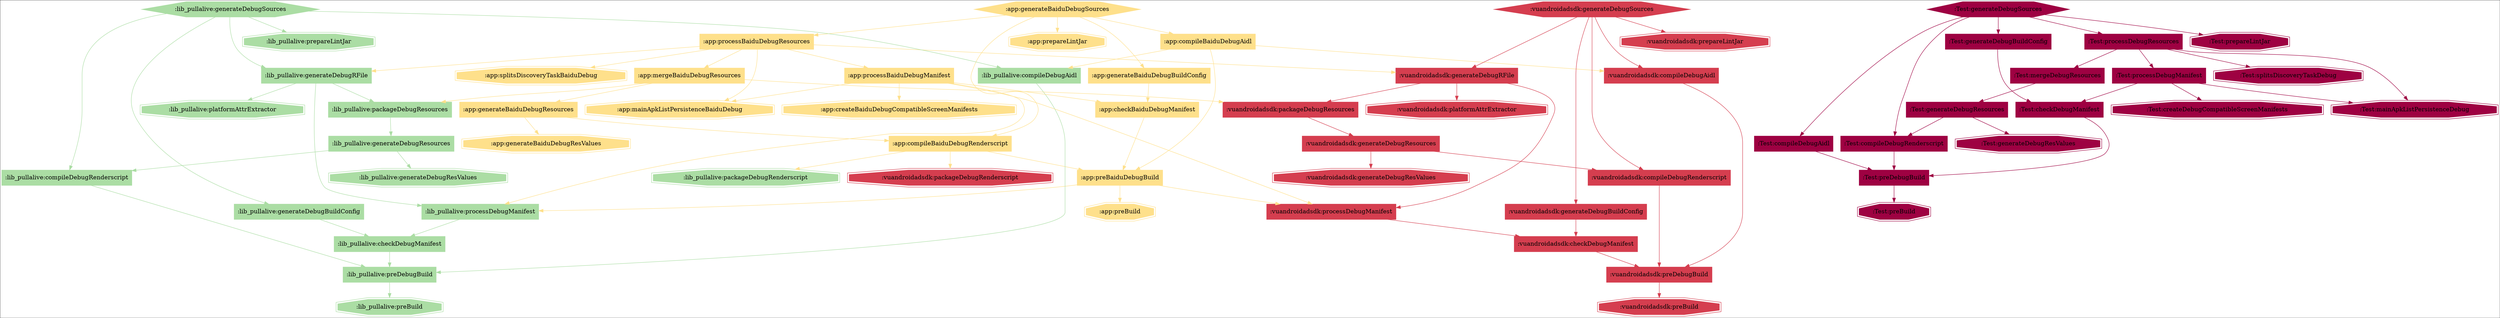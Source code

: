 digraph compile { 
colorscheme=spectral11;
rankdir=TB;
splines=spline;
":app:generateBaiduDebugSources" -> ":app:compileBaiduDebugAidl" [colorscheme="spectral11",color=5];
":app:generateBaiduDebugSources" -> ":app:compileBaiduDebugRenderscript" [colorscheme="spectral11",color=5];
":app:generateBaiduDebugSources" -> ":app:generateBaiduDebugBuildConfig" [colorscheme="spectral11",color=5];
":app:generateBaiduDebugSources" -> ":app:prepareLintJar" [colorscheme="spectral11",color=5];
":app:generateBaiduDebugSources" -> ":app:processBaiduDebugResources" [colorscheme="spectral11",color=5];
":app:generateBaiduDebugSources" [shape="hexagon",colorscheme="spectral11",style=filled,color=5];
":app:compileBaiduDebugAidl" -> ":app:preBaiduDebugBuild" [colorscheme="spectral11",color=5];
":app:compileBaiduDebugAidl" -> ":lib_pullalive:compileDebugAidl" [colorscheme="spectral11",color=5];
":app:compileBaiduDebugAidl" -> ":vuandroidadsdk:compileDebugAidl" [colorscheme="spectral11",color=5];
":app:compileBaiduDebugAidl" [shape="box",colorscheme="spectral11",style=filled,color=5];
":app:compileBaiduDebugRenderscript" -> ":app:preBaiduDebugBuild" [colorscheme="spectral11",color=5];
":app:compileBaiduDebugRenderscript" -> ":lib_pullalive:packageDebugRenderscript" [colorscheme="spectral11",color=5];
":app:compileBaiduDebugRenderscript" -> ":vuandroidadsdk:packageDebugRenderscript" [colorscheme="spectral11",color=5];
":app:compileBaiduDebugRenderscript" [shape="box",colorscheme="spectral11",style=filled,color=5];
":app:generateBaiduDebugBuildConfig" -> ":app:checkBaiduDebugManifest" [colorscheme="spectral11",color=5];
":app:generateBaiduDebugBuildConfig" [shape="box",colorscheme="spectral11",style=filled,color=5];
":app:prepareLintJar" [shape="doubleoctagon",colorscheme="spectral11",style=filled,color=5];
":app:processBaiduDebugResources" -> ":app:mainApkListPersistenceBaiduDebug" [colorscheme="spectral11",color=5];
":app:processBaiduDebugResources" -> ":app:mergeBaiduDebugResources" [colorscheme="spectral11",color=5];
":app:processBaiduDebugResources" -> ":app:processBaiduDebugManifest" [colorscheme="spectral11",color=5];
":app:processBaiduDebugResources" -> ":app:splitsDiscoveryTaskBaiduDebug" [colorscheme="spectral11",color=5];
":app:processBaiduDebugResources" -> ":lib_pullalive:generateDebugRFile" [colorscheme="spectral11",color=5];
":app:processBaiduDebugResources" -> ":vuandroidadsdk:generateDebugRFile" [colorscheme="spectral11",color=5];
":app:processBaiduDebugResources" [shape="box",colorscheme="spectral11",style=filled,color=5];
":app:preBaiduDebugBuild" -> ":app:preBuild" [colorscheme="spectral11",color=5];
":app:preBaiduDebugBuild" -> ":lib_pullalive:processDebugManifest" [colorscheme="spectral11",color=5];
":app:preBaiduDebugBuild" -> ":vuandroidadsdk:processDebugManifest" [colorscheme="spectral11",color=5];
":app:preBaiduDebugBuild" [shape="box",colorscheme="spectral11",style=filled,color=5];
":lib_pullalive:compileDebugAidl" -> ":lib_pullalive:preDebugBuild" [colorscheme="spectral11",color=8];
":lib_pullalive:compileDebugAidl" [shape="box",colorscheme="spectral11",style=filled,color=8];
":vuandroidadsdk:compileDebugAidl" -> ":vuandroidadsdk:preDebugBuild" [colorscheme="spectral11",color=2];
":vuandroidadsdk:compileDebugAidl" [shape="box",colorscheme="spectral11",style=filled,color=2];
":lib_pullalive:packageDebugRenderscript" [shape="doubleoctagon",colorscheme="spectral11",style=filled,color=8];
":vuandroidadsdk:packageDebugRenderscript" [shape="doubleoctagon",colorscheme="spectral11",style=filled,color=2];
":app:checkBaiduDebugManifest" -> ":app:preBaiduDebugBuild" [colorscheme="spectral11",color=5];
":app:checkBaiduDebugManifest" [shape="box",colorscheme="spectral11",style=filled,color=5];
":app:mainApkListPersistenceBaiduDebug" [shape="doubleoctagon",colorscheme="spectral11",style=filled,color=5];
":app:mergeBaiduDebugResources" -> ":app:generateBaiduDebugResources" [colorscheme="spectral11",color=5];
":app:mergeBaiduDebugResources" -> ":lib_pullalive:packageDebugResources" [colorscheme="spectral11",color=5];
":app:mergeBaiduDebugResources" -> ":vuandroidadsdk:packageDebugResources" [colorscheme="spectral11",color=5];
":app:mergeBaiduDebugResources" [shape="box",colorscheme="spectral11",style=filled,color=5];
":app:processBaiduDebugManifest" -> ":app:checkBaiduDebugManifest" [colorscheme="spectral11",color=5];
":app:processBaiduDebugManifest" -> ":app:createBaiduDebugCompatibleScreenManifests" [colorscheme="spectral11",color=5];
":app:processBaiduDebugManifest" -> ":app:mainApkListPersistenceBaiduDebug" [colorscheme="spectral11",color=5];
":app:processBaiduDebugManifest" -> ":lib_pullalive:processDebugManifest" [colorscheme="spectral11",color=5];
":app:processBaiduDebugManifest" -> ":vuandroidadsdk:processDebugManifest" [colorscheme="spectral11",color=5];
":app:processBaiduDebugManifest" [shape="box",colorscheme="spectral11",style=filled,color=5];
":app:splitsDiscoveryTaskBaiduDebug" [shape="doubleoctagon",colorscheme="spectral11",style=filled,color=5];
":lib_pullalive:generateDebugRFile" -> ":lib_pullalive:packageDebugResources" [colorscheme="spectral11",color=8];
":lib_pullalive:generateDebugRFile" -> ":lib_pullalive:platformAttrExtractor" [colorscheme="spectral11",color=8];
":lib_pullalive:generateDebugRFile" -> ":lib_pullalive:processDebugManifest" [colorscheme="spectral11",color=8];
":lib_pullalive:generateDebugRFile" [shape="box",colorscheme="spectral11",style=filled,color=8];
":vuandroidadsdk:generateDebugRFile" -> ":vuandroidadsdk:packageDebugResources" [colorscheme="spectral11",color=2];
":vuandroidadsdk:generateDebugRFile" -> ":vuandroidadsdk:platformAttrExtractor" [colorscheme="spectral11",color=2];
":vuandroidadsdk:generateDebugRFile" -> ":vuandroidadsdk:processDebugManifest" [colorscheme="spectral11",color=2];
":vuandroidadsdk:generateDebugRFile" [shape="box",colorscheme="spectral11",style=filled,color=2];
":app:preBuild" [shape="doubleoctagon",colorscheme="spectral11",style=filled,color=5];
":lib_pullalive:processDebugManifest" -> ":lib_pullalive:checkDebugManifest" [colorscheme="spectral11",color=8];
":lib_pullalive:processDebugManifest" [shape="box",colorscheme="spectral11",style=filled,color=8];
":vuandroidadsdk:processDebugManifest" -> ":vuandroidadsdk:checkDebugManifest" [colorscheme="spectral11",color=2];
":vuandroidadsdk:processDebugManifest" [shape="box",colorscheme="spectral11",style=filled,color=2];
":lib_pullalive:preDebugBuild" -> ":lib_pullalive:preBuild" [colorscheme="spectral11",color=8];
":lib_pullalive:preDebugBuild" [shape="box",colorscheme="spectral11",style=filled,color=8];
":vuandroidadsdk:preDebugBuild" -> ":vuandroidadsdk:preBuild" [colorscheme="spectral11",color=2];
":vuandroidadsdk:preDebugBuild" [shape="box",colorscheme="spectral11",style=filled,color=2];
":app:generateBaiduDebugResources" -> ":app:compileBaiduDebugRenderscript" [colorscheme="spectral11",color=5];
":app:generateBaiduDebugResources" -> ":app:generateBaiduDebugResValues" [colorscheme="spectral11",color=5];
":app:generateBaiduDebugResources" [shape="box",colorscheme="spectral11",style=filled,color=5];
":lib_pullalive:packageDebugResources" -> ":lib_pullalive:generateDebugResources" [colorscheme="spectral11",color=8];
":lib_pullalive:packageDebugResources" [shape="box",colorscheme="spectral11",style=filled,color=8];
":vuandroidadsdk:packageDebugResources" -> ":vuandroidadsdk:generateDebugResources" [colorscheme="spectral11",color=2];
":vuandroidadsdk:packageDebugResources" [shape="box",colorscheme="spectral11",style=filled,color=2];
":app:createBaiduDebugCompatibleScreenManifests" [shape="doubleoctagon",colorscheme="spectral11",style=filled,color=5];
":lib_pullalive:platformAttrExtractor" [shape="doubleoctagon",colorscheme="spectral11",style=filled,color=8];
":vuandroidadsdk:platformAttrExtractor" [shape="doubleoctagon",colorscheme="spectral11",style=filled,color=2];
":lib_pullalive:checkDebugManifest" -> ":lib_pullalive:preDebugBuild" [colorscheme="spectral11",color=8];
":lib_pullalive:checkDebugManifest" [shape="box",colorscheme="spectral11",style=filled,color=8];
":vuandroidadsdk:checkDebugManifest" -> ":vuandroidadsdk:preDebugBuild" [colorscheme="spectral11",color=2];
":vuandroidadsdk:checkDebugManifest" [shape="box",colorscheme="spectral11",style=filled,color=2];
":lib_pullalive:preBuild" [shape="doubleoctagon",colorscheme="spectral11",style=filled,color=8];
":vuandroidadsdk:preBuild" [shape="doubleoctagon",colorscheme="spectral11",style=filled,color=2];
":app:generateBaiduDebugResValues" [shape="doubleoctagon",colorscheme="spectral11",style=filled,color=5];
":lib_pullalive:generateDebugResources" -> ":lib_pullalive:compileDebugRenderscript" [colorscheme="spectral11",color=8];
":lib_pullalive:generateDebugResources" -> ":lib_pullalive:generateDebugResValues" [colorscheme="spectral11",color=8];
":lib_pullalive:generateDebugResources" [shape="box",colorscheme="spectral11",style=filled,color=8];
":vuandroidadsdk:generateDebugResources" -> ":vuandroidadsdk:compileDebugRenderscript" [colorscheme="spectral11",color=2];
":vuandroidadsdk:generateDebugResources" -> ":vuandroidadsdk:generateDebugResValues" [colorscheme="spectral11",color=2];
":vuandroidadsdk:generateDebugResources" [shape="box",colorscheme="spectral11",style=filled,color=2];
":lib_pullalive:compileDebugRenderscript" -> ":lib_pullalive:preDebugBuild" [colorscheme="spectral11",color=8];
":lib_pullalive:compileDebugRenderscript" [shape="box",colorscheme="spectral11",style=filled,color=8];
":lib_pullalive:generateDebugResValues" [shape="doubleoctagon",colorscheme="spectral11",style=filled,color=8];
":vuandroidadsdk:compileDebugRenderscript" -> ":vuandroidadsdk:preDebugBuild" [colorscheme="spectral11",color=2];
":vuandroidadsdk:compileDebugRenderscript" [shape="box",colorscheme="spectral11",style=filled,color=2];
":vuandroidadsdk:generateDebugResValues" [shape="doubleoctagon",colorscheme="spectral11",style=filled,color=2];
":lib_pullalive:generateDebugSources" -> ":lib_pullalive:compileDebugAidl" [colorscheme="spectral11",color=8];
":lib_pullalive:generateDebugSources" -> ":lib_pullalive:compileDebugRenderscript" [colorscheme="spectral11",color=8];
":lib_pullalive:generateDebugSources" -> ":lib_pullalive:generateDebugBuildConfig" [colorscheme="spectral11",color=8];
":lib_pullalive:generateDebugSources" -> ":lib_pullalive:generateDebugRFile" [colorscheme="spectral11",color=8];
":lib_pullalive:generateDebugSources" -> ":lib_pullalive:prepareLintJar" [colorscheme="spectral11",color=8];
":lib_pullalive:generateDebugSources" [shape="hexagon",colorscheme="spectral11",style=filled,color=8];
":lib_pullalive:compileDebugAidl" [shape="box",colorscheme="spectral11",style=filled,color=8];
":lib_pullalive:compileDebugRenderscript" [shape="box",colorscheme="spectral11",style=filled,color=8];
":lib_pullalive:generateDebugBuildConfig" -> ":lib_pullalive:checkDebugManifest" [colorscheme="spectral11",color=8];
":lib_pullalive:generateDebugBuildConfig" [shape="box",colorscheme="spectral11",style=filled,color=8];
":lib_pullalive:generateDebugRFile" [shape="box",colorscheme="spectral11",style=filled,color=8];
":lib_pullalive:prepareLintJar" [shape="doubleoctagon",colorscheme="spectral11",style=filled,color=8];
":lib_pullalive:preDebugBuild" [shape="box",colorscheme="spectral11",style=filled,color=8];
":lib_pullalive:checkDebugManifest" [shape="box",colorscheme="spectral11",style=filled,color=8];
":lib_pullalive:packageDebugResources" [shape="box",colorscheme="spectral11",style=filled,color=8];
":lib_pullalive:platformAttrExtractor" [shape="doubleoctagon",colorscheme="spectral11",style=filled,color=8];
":lib_pullalive:processDebugManifest" [shape="box",colorscheme="spectral11",style=filled,color=8];
":lib_pullalive:preBuild" [shape="doubleoctagon",colorscheme="spectral11",style=filled,color=8];
":lib_pullalive:generateDebugResources" [shape="box",colorscheme="spectral11",style=filled,color=8];
":lib_pullalive:generateDebugResValues" [shape="doubleoctagon",colorscheme="spectral11",style=filled,color=8];
":Test:generateDebugSources" -> ":Test:compileDebugAidl" [colorscheme="spectral11",color=1];
":Test:generateDebugSources" -> ":Test:compileDebugRenderscript" [colorscheme="spectral11",color=1];
":Test:generateDebugSources" -> ":Test:generateDebugBuildConfig" [colorscheme="spectral11",color=1];
":Test:generateDebugSources" -> ":Test:prepareLintJar" [colorscheme="spectral11",color=1];
":Test:generateDebugSources" -> ":Test:processDebugResources" [colorscheme="spectral11",color=1];
":Test:generateDebugSources" [shape="hexagon",colorscheme="spectral11",style=filled,color=1];
":Test:compileDebugAidl" -> ":Test:preDebugBuild" [colorscheme="spectral11",color=1];
":Test:compileDebugAidl" [shape="box",colorscheme="spectral11",style=filled,color=1];
":Test:compileDebugRenderscript" -> ":Test:preDebugBuild" [colorscheme="spectral11",color=1];
":Test:compileDebugRenderscript" [shape="box",colorscheme="spectral11",style=filled,color=1];
":Test:generateDebugBuildConfig" -> ":Test:checkDebugManifest" [colorscheme="spectral11",color=1];
":Test:generateDebugBuildConfig" [shape="box",colorscheme="spectral11",style=filled,color=1];
":Test:prepareLintJar" [shape="doubleoctagon",colorscheme="spectral11",style=filled,color=1];
":Test:processDebugResources" -> ":Test:mainApkListPersistenceDebug" [colorscheme="spectral11",color=1];
":Test:processDebugResources" -> ":Test:mergeDebugResources" [colorscheme="spectral11",color=1];
":Test:processDebugResources" -> ":Test:processDebugManifest" [colorscheme="spectral11",color=1];
":Test:processDebugResources" -> ":Test:splitsDiscoveryTaskDebug" [colorscheme="spectral11",color=1];
":Test:processDebugResources" [shape="box",colorscheme="spectral11",style=filled,color=1];
":Test:preDebugBuild" -> ":Test:preBuild" [colorscheme="spectral11",color=1];
":Test:preDebugBuild" [shape="box",colorscheme="spectral11",style=filled,color=1];
":Test:checkDebugManifest" -> ":Test:preDebugBuild" [colorscheme="spectral11",color=1];
":Test:checkDebugManifest" [shape="box",colorscheme="spectral11",style=filled,color=1];
":Test:mainApkListPersistenceDebug" [shape="doubleoctagon",colorscheme="spectral11",style=filled,color=1];
":Test:mergeDebugResources" -> ":Test:generateDebugResources" [colorscheme="spectral11",color=1];
":Test:mergeDebugResources" [shape="box",colorscheme="spectral11",style=filled,color=1];
":Test:processDebugManifest" -> ":Test:checkDebugManifest" [colorscheme="spectral11",color=1];
":Test:processDebugManifest" -> ":Test:createDebugCompatibleScreenManifests" [colorscheme="spectral11",color=1];
":Test:processDebugManifest" -> ":Test:mainApkListPersistenceDebug" [colorscheme="spectral11",color=1];
":Test:processDebugManifest" [shape="box",colorscheme="spectral11",style=filled,color=1];
":Test:splitsDiscoveryTaskDebug" [shape="doubleoctagon",colorscheme="spectral11",style=filled,color=1];
":Test:preBuild" [shape="doubleoctagon",colorscheme="spectral11",style=filled,color=1];
":Test:generateDebugResources" -> ":Test:compileDebugRenderscript" [colorscheme="spectral11",color=1];
":Test:generateDebugResources" -> ":Test:generateDebugResValues" [colorscheme="spectral11",color=1];
":Test:generateDebugResources" [shape="box",colorscheme="spectral11",style=filled,color=1];
":Test:createDebugCompatibleScreenManifests" [shape="doubleoctagon",colorscheme="spectral11",style=filled,color=1];
":Test:generateDebugResValues" [shape="doubleoctagon",colorscheme="spectral11",style=filled,color=1];
":vuandroidadsdk:generateDebugSources" -> ":vuandroidadsdk:compileDebugAidl" [colorscheme="spectral11",color=2];
":vuandroidadsdk:generateDebugSources" -> ":vuandroidadsdk:compileDebugRenderscript" [colorscheme="spectral11",color=2];
":vuandroidadsdk:generateDebugSources" -> ":vuandroidadsdk:generateDebugBuildConfig" [colorscheme="spectral11",color=2];
":vuandroidadsdk:generateDebugSources" -> ":vuandroidadsdk:generateDebugRFile" [colorscheme="spectral11",color=2];
":vuandroidadsdk:generateDebugSources" -> ":vuandroidadsdk:prepareLintJar" [colorscheme="spectral11",color=2];
":vuandroidadsdk:generateDebugSources" [shape="hexagon",colorscheme="spectral11",style=filled,color=2];
":vuandroidadsdk:compileDebugAidl" [shape="box",colorscheme="spectral11",style=filled,color=2];
":vuandroidadsdk:compileDebugRenderscript" [shape="box",colorscheme="spectral11",style=filled,color=2];
":vuandroidadsdk:generateDebugBuildConfig" -> ":vuandroidadsdk:checkDebugManifest" [colorscheme="spectral11",color=2];
":vuandroidadsdk:generateDebugBuildConfig" [shape="box",colorscheme="spectral11",style=filled,color=2];
":vuandroidadsdk:generateDebugRFile" [shape="box",colorscheme="spectral11",style=filled,color=2];
":vuandroidadsdk:prepareLintJar" [shape="doubleoctagon",colorscheme="spectral11",style=filled,color=2];
":vuandroidadsdk:preDebugBuild" [shape="box",colorscheme="spectral11",style=filled,color=2];
":vuandroidadsdk:checkDebugManifest" [shape="box",colorscheme="spectral11",style=filled,color=2];
":vuandroidadsdk:packageDebugResources" [shape="box",colorscheme="spectral11",style=filled,color=2];
":vuandroidadsdk:platformAttrExtractor" [shape="doubleoctagon",colorscheme="spectral11",style=filled,color=2];
":vuandroidadsdk:processDebugManifest" [shape="box",colorscheme="spectral11",style=filled,color=2];
":vuandroidadsdk:preBuild" [shape="doubleoctagon",colorscheme="spectral11",style=filled,color=2];
":vuandroidadsdk:generateDebugResources" [shape="box",colorscheme="spectral11",style=filled,color=2];
":vuandroidadsdk:generateDebugResValues" [shape="doubleoctagon",colorscheme="spectral11",style=filled,color=2];
{ rank=same; ":app:generateBaiduDebugSources" ":lib_pullalive:generateDebugSources" ":Test:generateDebugSources" ":vuandroidadsdk:generateDebugSources" }
}
